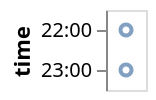 {
  "$schema": "https://vega.github.io/schema/vega-lite/v4.json",
  "description": "Google's stock price over time.",
  "data": {
    "values": [
      {"date": "10 Oct 2011 22:48:00"},
      {"date": "11 Oct 2022 23:00:00"}
    ],
    "format": {"parse": {"date": "utc:'%d %b %Y %H:%M:%S'"}}
  },
  "mark": "point",
  "encoding": {
    "y": {
      "timeUnit": "hours",
      "field": "date",
      "type": "ordinal",
      "axis": {"title": "time"}
    }
  },
  "autosize": {"type": "pad"}
}
